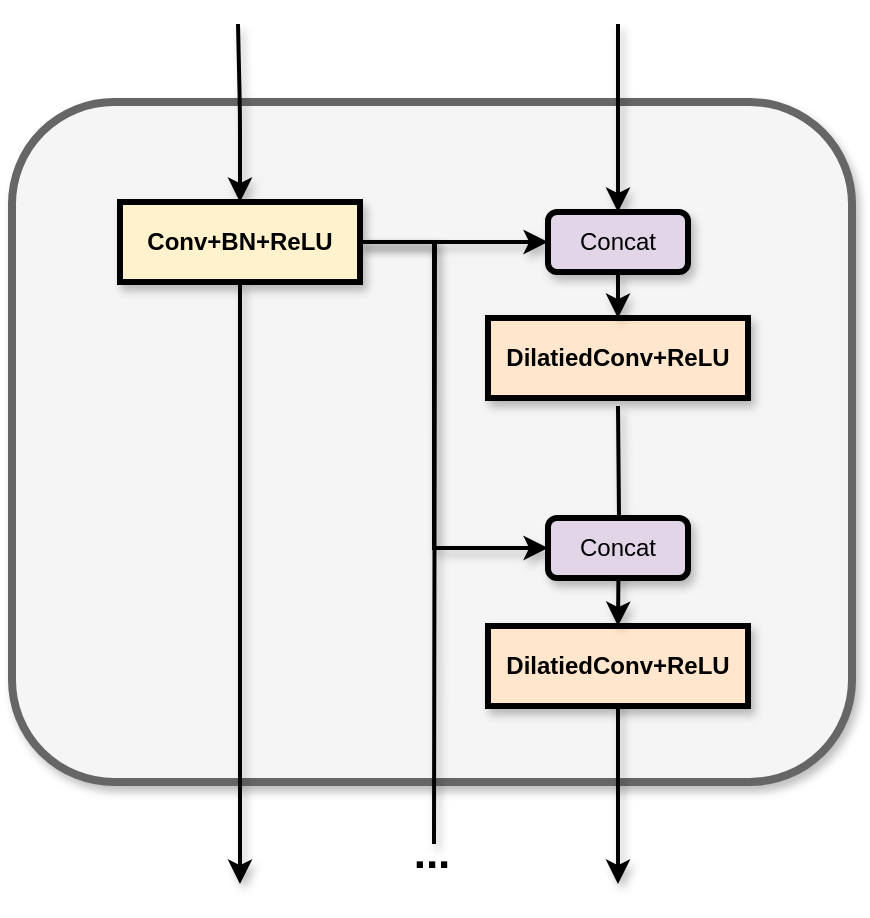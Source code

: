 <mxfile version="21.8.0" type="github">
  <diagram name="Page-1" id="hp85jpuqqjJGDYmnKXtX">
    <mxGraphModel dx="1367" dy="718" grid="1" gridSize="10" guides="1" tooltips="1" connect="1" arrows="1" fold="1" page="1" pageScale="1" pageWidth="850" pageHeight="1100" math="0" shadow="0">
      <root>
        <mxCell id="0" />
        <mxCell id="1" parent="0" />
        <mxCell id="muAZXzluQfKHagrMskaD-1" value="" style="rounded=1;whiteSpace=wrap;html=1;fillColor=#f5f5f5;strokeColor=#666666;strokeWidth=4;fontColor=#333333;shadow=1;" parent="1" vertex="1">
          <mxGeometry x="139" y="129" width="420" height="340" as="geometry" />
        </mxCell>
        <mxCell id="muAZXzluQfKHagrMskaD-2" style="edgeStyle=orthogonalEdgeStyle;rounded=1;orthogonalLoop=1;jettySize=auto;html=1;strokeWidth=2;shadow=1;endArrow=none;endFill=0;startArrow=classic;startFill=1;" parent="1" source="muAZXzluQfKHagrMskaD-6" edge="1">
          <mxGeometry relative="1" as="geometry">
            <mxPoint x="252" y="90" as="targetPoint" />
          </mxGeometry>
        </mxCell>
        <mxCell id="muAZXzluQfKHagrMskaD-3" style="edgeStyle=orthogonalEdgeStyle;rounded=0;orthogonalLoop=1;jettySize=auto;html=1;entryX=0;entryY=0.5;entryDx=0;entryDy=0;strokeWidth=2;shadow=1;" parent="1" source="muAZXzluQfKHagrMskaD-6" target="muAZXzluQfKHagrMskaD-16" edge="1">
          <mxGeometry relative="1" as="geometry" />
        </mxCell>
        <mxCell id="muAZXzluQfKHagrMskaD-4" style="edgeStyle=orthogonalEdgeStyle;rounded=0;orthogonalLoop=1;jettySize=auto;html=1;exitX=1;exitY=0.5;exitDx=0;exitDy=0;entryX=0;entryY=0.5;entryDx=0;entryDy=0;strokeWidth=2;shadow=1;" parent="1" source="muAZXzluQfKHagrMskaD-6" target="muAZXzluQfKHagrMskaD-12" edge="1">
          <mxGeometry relative="1" as="geometry">
            <Array as="points">
              <mxPoint x="350" y="199" />
              <mxPoint x="350" y="352" />
            </Array>
          </mxGeometry>
        </mxCell>
        <mxCell id="muAZXzluQfKHagrMskaD-5" style="edgeStyle=orthogonalEdgeStyle;rounded=0;orthogonalLoop=1;jettySize=auto;html=1;exitX=1;exitY=0.5;exitDx=0;exitDy=0;endArrow=none;endFill=0;strokeWidth=2;shadow=1;" parent="1" source="muAZXzluQfKHagrMskaD-6" edge="1">
          <mxGeometry relative="1" as="geometry">
            <mxPoint x="350" y="500" as="targetPoint" />
          </mxGeometry>
        </mxCell>
        <mxCell id="muAZXzluQfKHagrMskaD-6" value="&lt;b&gt;Conv+BN+ReLU&lt;/b&gt;" style="rounded=0;whiteSpace=wrap;html=1;fillColor=#fff2cc;strokeColor=#000000;strokeWidth=3;shadow=1;" parent="1" vertex="1">
          <mxGeometry x="193" y="179" width="120" height="40" as="geometry" />
        </mxCell>
        <mxCell id="muAZXzluQfKHagrMskaD-7" style="edgeStyle=orthogonalEdgeStyle;rounded=0;orthogonalLoop=1;jettySize=auto;html=1;exitX=0.5;exitY=1;exitDx=0;exitDy=0;strokeWidth=2;shadow=1;" parent="1" edge="1">
          <mxGeometry relative="1" as="geometry">
            <mxPoint x="442" y="520" as="targetPoint" />
            <mxPoint x="442" y="413" as="sourcePoint" />
          </mxGeometry>
        </mxCell>
        <mxCell id="muAZXzluQfKHagrMskaD-8" value="&lt;b style=&quot;border-color: var(--border-color);&quot;&gt;DilatiedConv+ReLU&lt;/b&gt;" style="rounded=0;whiteSpace=wrap;html=1;fillColor=#ffe6cc;strokeColor=#000000;strokeWidth=3;shadow=1;" parent="1" vertex="1">
          <mxGeometry x="377" y="391" width="130" height="40" as="geometry" />
        </mxCell>
        <mxCell id="muAZXzluQfKHagrMskaD-9" style="edgeStyle=orthogonalEdgeStyle;rounded=0;orthogonalLoop=1;jettySize=auto;html=1;entryX=0.5;entryY=0;entryDx=0;entryDy=0;strokeWidth=2;shadow=1;" parent="1" target="muAZXzluQfKHagrMskaD-8" edge="1">
          <mxGeometry relative="1" as="geometry">
            <mxPoint x="442" y="281" as="sourcePoint" />
          </mxGeometry>
        </mxCell>
        <mxCell id="muAZXzluQfKHagrMskaD-10" style="edgeStyle=orthogonalEdgeStyle;rounded=0;orthogonalLoop=1;jettySize=auto;html=1;exitX=0.5;exitY=0;exitDx=0;exitDy=0;shadow=1;" parent="1" source="muAZXzluQfKHagrMskaD-11" edge="1">
          <mxGeometry relative="1" as="geometry">
            <mxPoint x="442" y="237" as="targetPoint" />
          </mxGeometry>
        </mxCell>
        <mxCell id="muAZXzluQfKHagrMskaD-11" value="&lt;b style=&quot;border-color: var(--border-color);&quot;&gt;DilatiedConv+ReLU&lt;/b&gt;" style="rounded=0;whiteSpace=wrap;html=1;fillColor=#ffe6cc;strokeColor=#000000;strokeWidth=3;shadow=1;" parent="1" vertex="1">
          <mxGeometry x="377" y="237" width="130" height="40" as="geometry" />
        </mxCell>
        <mxCell id="muAZXzluQfKHagrMskaD-12" value="Concat" style="rounded=1;whiteSpace=wrap;html=1;strokeWidth=3;shadow=1;fillColor=#e1d5e7;strokeColor=#000000;" parent="1" vertex="1">
          <mxGeometry x="407" y="337" width="70" height="30" as="geometry" />
        </mxCell>
        <mxCell id="muAZXzluQfKHagrMskaD-13" style="edgeStyle=orthogonalEdgeStyle;rounded=0;orthogonalLoop=1;jettySize=auto;html=1;strokeWidth=2;exitX=0.5;exitY=1;exitDx=0;exitDy=0;shadow=1;" parent="1" source="muAZXzluQfKHagrMskaD-6" edge="1">
          <mxGeometry relative="1" as="geometry">
            <mxPoint x="253" y="520" as="targetPoint" />
            <mxPoint x="253" y="372" as="sourcePoint" />
          </mxGeometry>
        </mxCell>
        <mxCell id="muAZXzluQfKHagrMskaD-14" style="edgeStyle=orthogonalEdgeStyle;rounded=0;orthogonalLoop=1;jettySize=auto;html=1;entryX=0.5;entryY=0;entryDx=0;entryDy=0;strokeWidth=2;shadow=1;" parent="1" source="muAZXzluQfKHagrMskaD-16" target="muAZXzluQfKHagrMskaD-11" edge="1">
          <mxGeometry relative="1" as="geometry" />
        </mxCell>
        <mxCell id="muAZXzluQfKHagrMskaD-15" style="edgeStyle=orthogonalEdgeStyle;rounded=0;orthogonalLoop=1;jettySize=auto;html=1;endArrow=none;endFill=0;startArrow=classic;startFill=1;strokeWidth=2;shadow=1;" parent="1" source="muAZXzluQfKHagrMskaD-16" edge="1">
          <mxGeometry relative="1" as="geometry">
            <mxPoint x="442" y="90" as="targetPoint" />
          </mxGeometry>
        </mxCell>
        <mxCell id="muAZXzluQfKHagrMskaD-16" value="Concat" style="rounded=1;whiteSpace=wrap;html=1;strokeWidth=3;shadow=1;fillColor=#e1d5e7;strokeColor=#000000;" parent="1" vertex="1">
          <mxGeometry x="407" y="184" width="70" height="30" as="geometry" />
        </mxCell>
        <mxCell id="muAZXzluQfKHagrMskaD-17" value="&lt;b&gt;&lt;font style=&quot;font-size: 22px;&quot;&gt;...&lt;/font&gt;&lt;/b&gt;" style="text;html=1;strokeColor=none;fillColor=none;align=center;verticalAlign=middle;whiteSpace=wrap;rounded=0;shadow=1;" parent="1" vertex="1">
          <mxGeometry x="319" y="490" width="60" height="30" as="geometry" />
        </mxCell>
      </root>
    </mxGraphModel>
  </diagram>
</mxfile>
